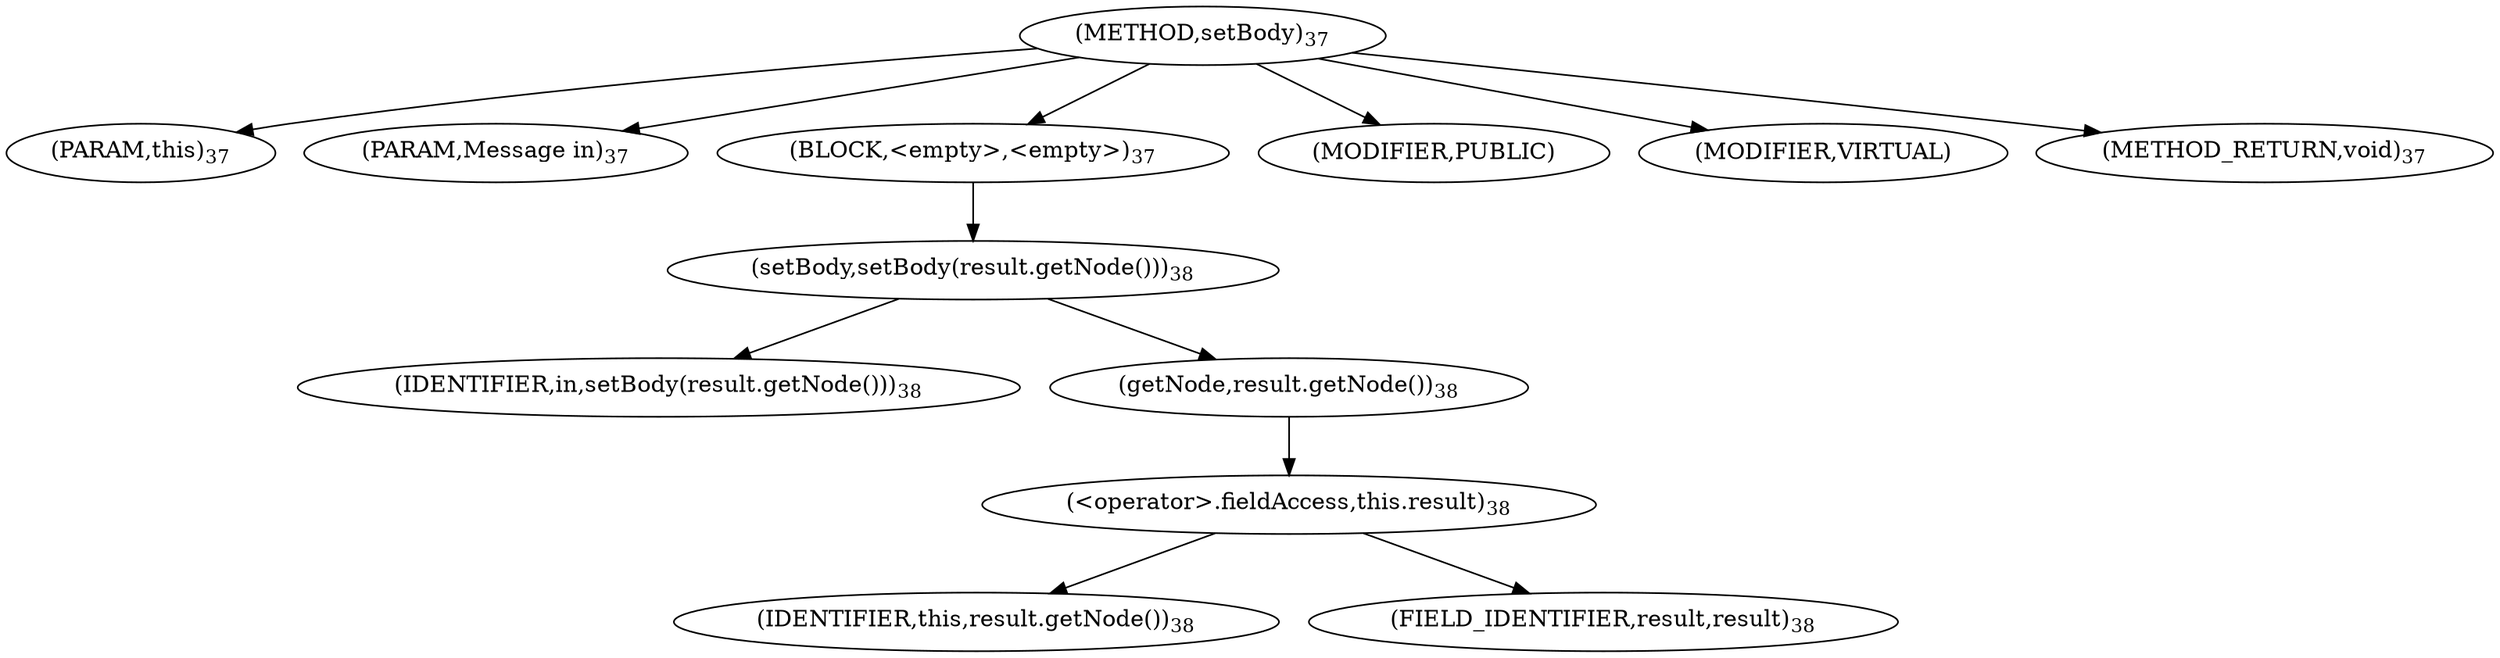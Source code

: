 digraph "setBody" {  
"32" [label = <(METHOD,setBody)<SUB>37</SUB>> ]
"33" [label = <(PARAM,this)<SUB>37</SUB>> ]
"34" [label = <(PARAM,Message in)<SUB>37</SUB>> ]
"35" [label = <(BLOCK,&lt;empty&gt;,&lt;empty&gt;)<SUB>37</SUB>> ]
"36" [label = <(setBody,setBody(result.getNode()))<SUB>38</SUB>> ]
"37" [label = <(IDENTIFIER,in,setBody(result.getNode()))<SUB>38</SUB>> ]
"38" [label = <(getNode,result.getNode())<SUB>38</SUB>> ]
"39" [label = <(&lt;operator&gt;.fieldAccess,this.result)<SUB>38</SUB>> ]
"40" [label = <(IDENTIFIER,this,result.getNode())<SUB>38</SUB>> ]
"41" [label = <(FIELD_IDENTIFIER,result,result)<SUB>38</SUB>> ]
"42" [label = <(MODIFIER,PUBLIC)> ]
"43" [label = <(MODIFIER,VIRTUAL)> ]
"44" [label = <(METHOD_RETURN,void)<SUB>37</SUB>> ]
  "32" -> "33" 
  "32" -> "34" 
  "32" -> "35" 
  "32" -> "42" 
  "32" -> "43" 
  "32" -> "44" 
  "35" -> "36" 
  "36" -> "37" 
  "36" -> "38" 
  "38" -> "39" 
  "39" -> "40" 
  "39" -> "41" 
}
